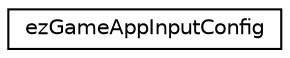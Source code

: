 digraph "Graphical Class Hierarchy"
{
 // LATEX_PDF_SIZE
  edge [fontname="Helvetica",fontsize="10",labelfontname="Helvetica",labelfontsize="10"];
  node [fontname="Helvetica",fontsize="10",shape=record];
  rankdir="LR";
  Node0 [label="ezGameAppInputConfig",height=0.2,width=0.4,color="black", fillcolor="white", style="filled",URL="$d7/d93/classez_game_app_input_config.htm",tooltip=" "];
}
